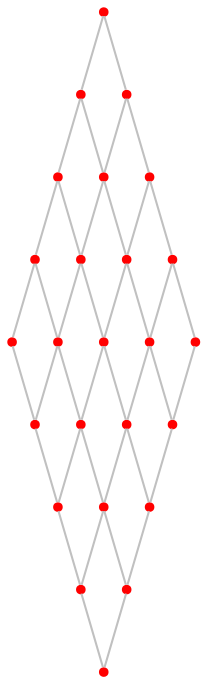 graph {
	0 [color=red pos="0,0!" shape=point]
	1 [color=red pos="0,1!" shape=point]
	2 [color=red pos="0,2!" shape=point]
	3 [color=red pos="0,3!" shape=point]
	4 [color=red pos="0,4!" shape=point]
	5 [color=red pos="1,0!" shape=point]
	6 [color=red pos="1,1!" shape=point]
	7 [color=red pos="1,2!" shape=point]
	8 [color=red pos="1,3!" shape=point]
	9 [color=red pos="1,4!" shape=point]
	10 [color=red pos="2,0!" shape=point]
	11 [color=red pos="2,1!" shape=point]
	12 [color=red pos="2,2!" shape=point]
	13 [color=red pos="2,3!" shape=point]
	14 [color=red pos="2,4!" shape=point]
	15 [color=red pos="3,0!" shape=point]
	16 [color=red pos="3,1!" shape=point]
	17 [color=red pos="3,2!" shape=point]
	18 [color=red pos="3,3!" shape=point]
	19 [color=red pos="3,4!" shape=point]
	20 [color=red pos="4,0!" shape=point]
	21 [color=red pos="4,1!" shape=point]
	22 [color=red pos="4,2!" shape=point]
	23 [color=red pos="4,3!" shape=point]
	24 [color=red pos="4,4!" shape=point]
	0 -- 1 [color=gray]
	0 -- 5 [color=gray]
	1 -- 2 [color=gray]
	1 -- 6 [color=gray]
	2 -- 3 [color=gray]
	2 -- 7 [color=gray]
	3 -- 4 [color=gray]
	3 -- 8 [color=gray]
	4 -- 9 [color=gray]
	5 -- 6 [color=gray]
	5 -- 10 [color=gray]
	6 -- 7 [color=gray]
	6 -- 11 [color=gray]
	7 -- 8 [color=gray]
	7 -- 12 [color=gray]
	8 -- 9 [color=gray]
	8 -- 13 [color=gray]
	9 -- 14 [color=gray]
	10 -- 11 [color=gray]
	10 -- 15 [color=gray]
	11 -- 12 [color=gray]
	11 -- 16 [color=gray]
	12 -- 13 [color=gray]
	12 -- 17 [color=gray]
	13 -- 14 [color=gray]
	13 -- 18 [color=gray]
	14 -- 19 [color=gray]
	15 -- 16 [color=gray]
	15 -- 20 [color=gray]
	16 -- 17 [color=gray]
	16 -- 21 [color=gray]
	17 -- 18 [color=gray]
	17 -- 22 [color=gray]
	18 -- 19 [color=gray]
	18 -- 23 [color=gray]
	19 -- 24 [color=gray]
	20 -- 21 [color=gray]
	21 -- 22 [color=gray]
	22 -- 23 [color=gray]
	23 -- 24 [color=gray]
}
